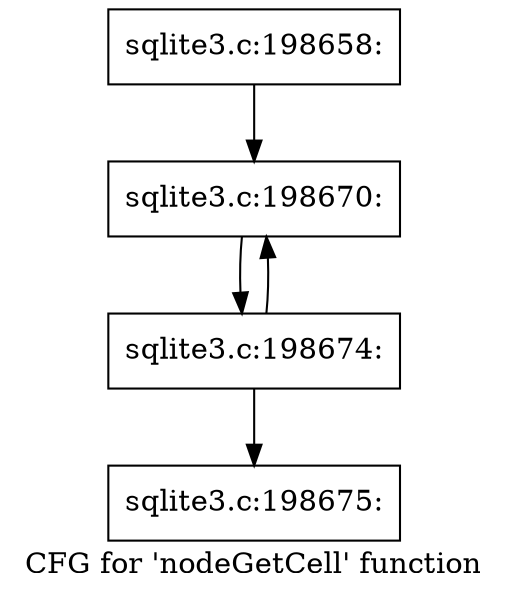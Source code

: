 digraph "CFG for 'nodeGetCell' function" {
	label="CFG for 'nodeGetCell' function";

	Node0x55c0fb403000 [shape=record,label="{sqlite3.c:198658:}"];
	Node0x55c0fb403000 -> Node0x55c0fb414740;
	Node0x55c0fb414740 [shape=record,label="{sqlite3.c:198670:}"];
	Node0x55c0fb414740 -> Node0x55c0fb413b10;
	Node0x55c0fb413b10 [shape=record,label="{sqlite3.c:198674:}"];
	Node0x55c0fb413b10 -> Node0x55c0fb414740;
	Node0x55c0fb413b10 -> Node0x55c0f6e09870;
	Node0x55c0f6e09870 [shape=record,label="{sqlite3.c:198675:}"];
}
